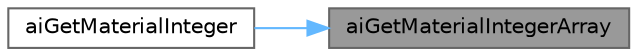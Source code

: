 digraph "aiGetMaterialIntegerArray"
{
 // LATEX_PDF_SIZE
  bgcolor="transparent";
  edge [fontname=Helvetica,fontsize=10,labelfontname=Helvetica,labelfontsize=10];
  node [fontname=Helvetica,fontsize=10,shape=box,height=0.2,width=0.4];
  rankdir="RL";
  Node1 [label="aiGetMaterialIntegerArray",height=0.2,width=0.4,color="gray40", fillcolor="grey60", style="filled", fontcolor="black",tooltip="Retrieve an array of integer values with a specific key from a material."];
  Node1 -> Node2 [dir="back",color="steelblue1",style="solid"];
  Node2 [label="aiGetMaterialInteger",height=0.2,width=0.4,color="grey40", fillcolor="white", style="filled",URL="$thirdparty_2assimp_2include_2assimp_2material_8h.html#a0c3edecf5eade8c3c0578de7eab6d6dc",tooltip="Retrieve an integer property with a specific key from a material."];
}
